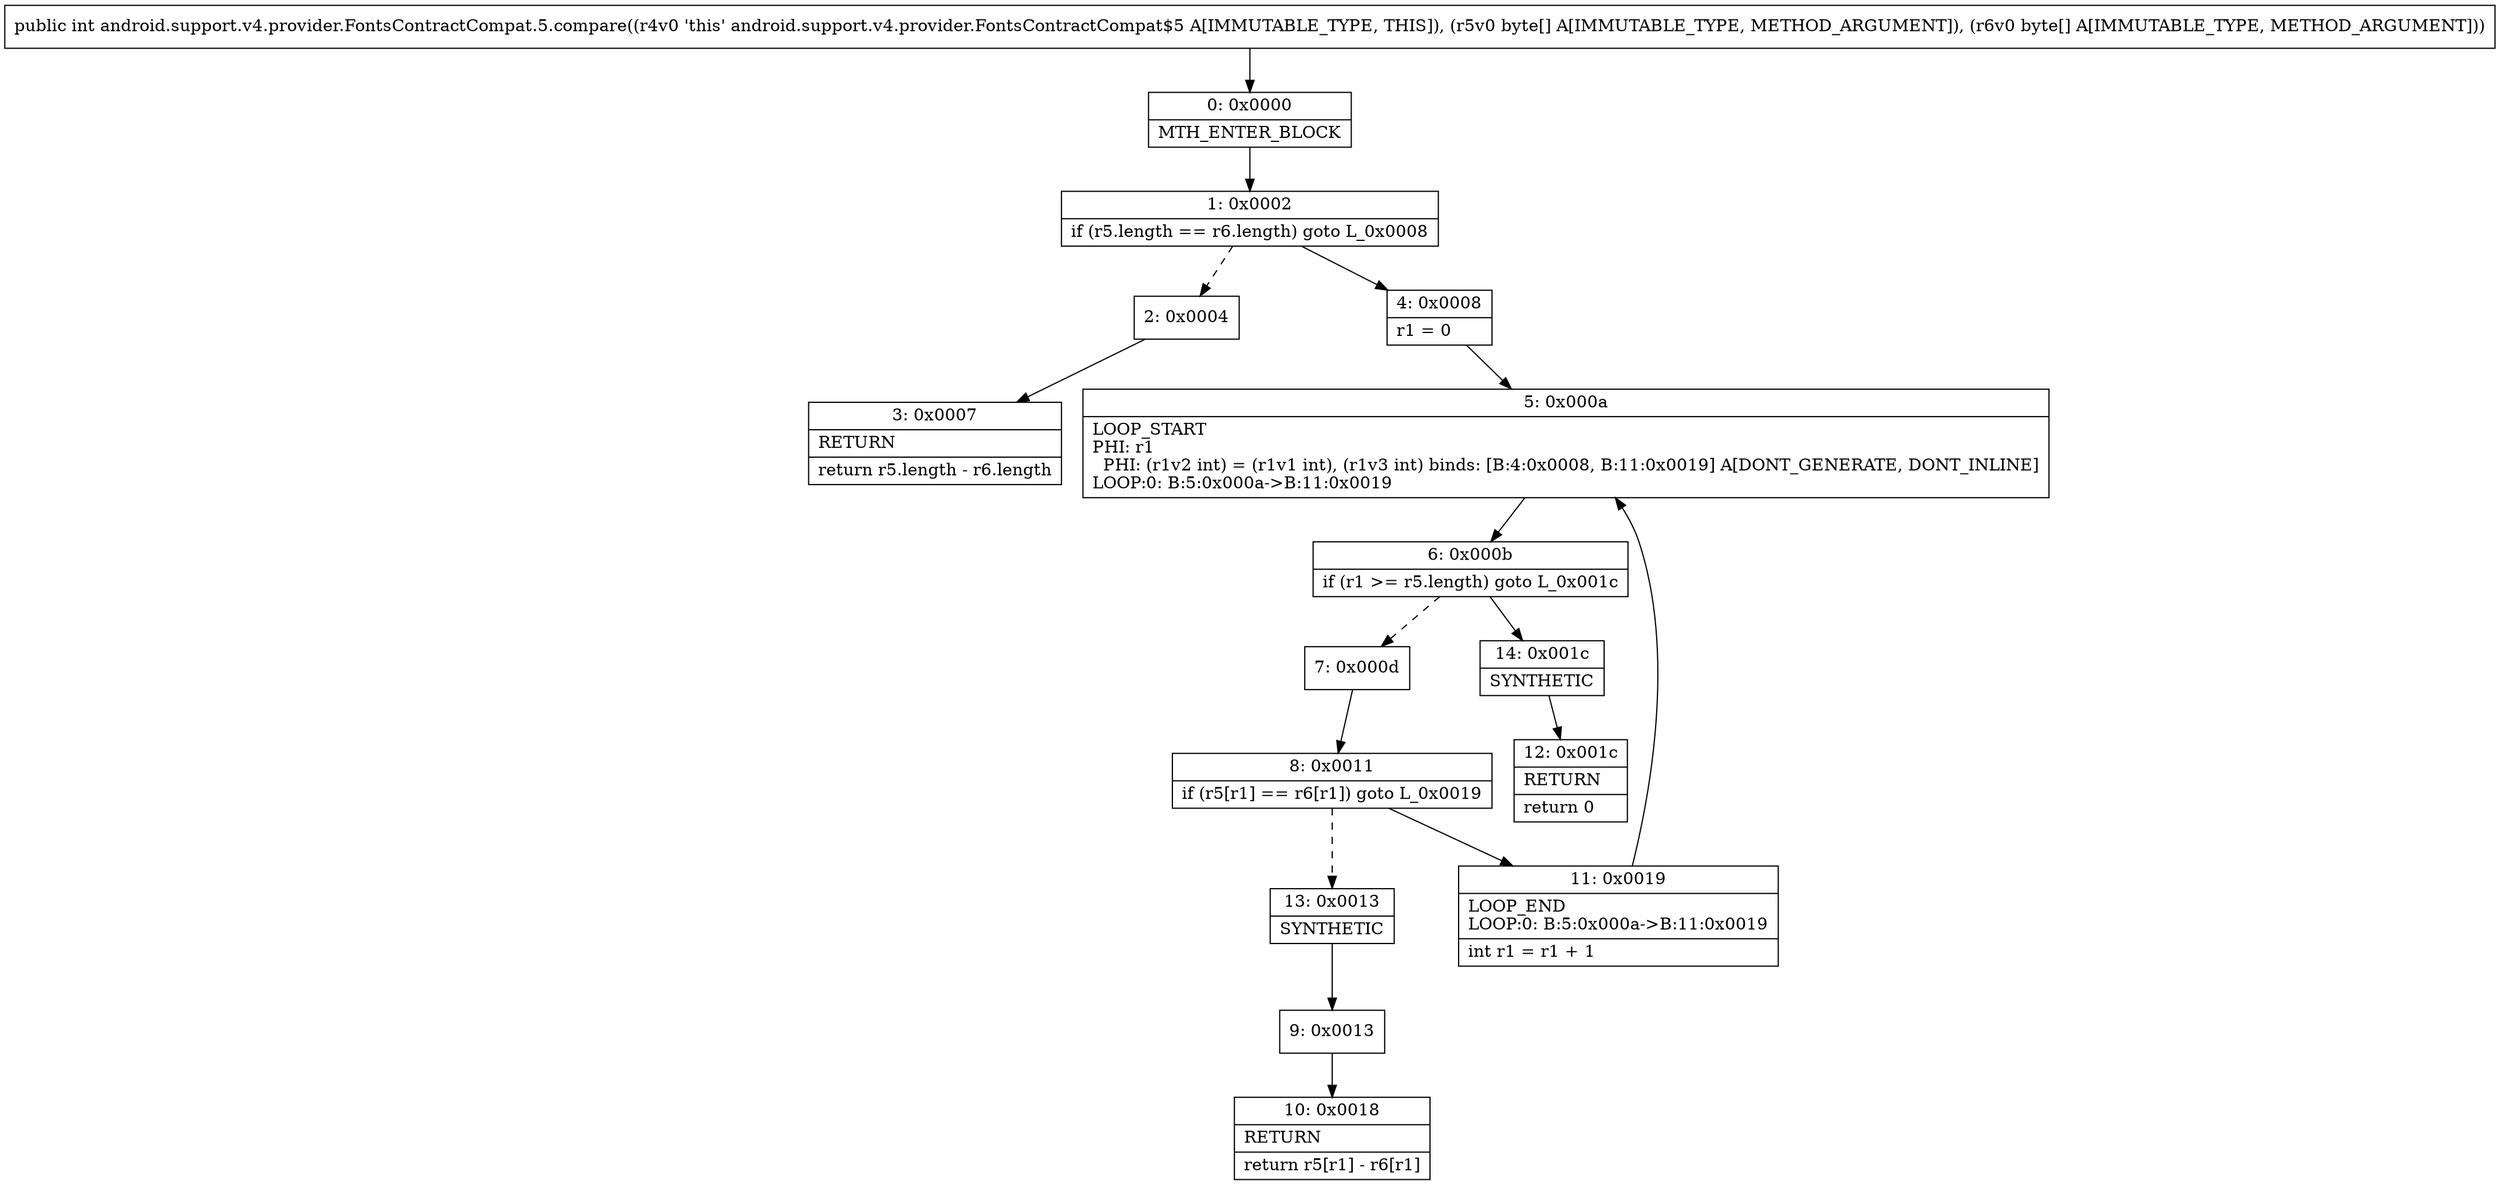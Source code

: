 digraph "CFG forandroid.support.v4.provider.FontsContractCompat.5.compare([B[B)I" {
Node_0 [shape=record,label="{0\:\ 0x0000|MTH_ENTER_BLOCK\l}"];
Node_1 [shape=record,label="{1\:\ 0x0002|if (r5.length == r6.length) goto L_0x0008\l}"];
Node_2 [shape=record,label="{2\:\ 0x0004}"];
Node_3 [shape=record,label="{3\:\ 0x0007|RETURN\l|return r5.length \- r6.length\l}"];
Node_4 [shape=record,label="{4\:\ 0x0008|r1 = 0\l}"];
Node_5 [shape=record,label="{5\:\ 0x000a|LOOP_START\lPHI: r1 \l  PHI: (r1v2 int) = (r1v1 int), (r1v3 int) binds: [B:4:0x0008, B:11:0x0019] A[DONT_GENERATE, DONT_INLINE]\lLOOP:0: B:5:0x000a\-\>B:11:0x0019\l}"];
Node_6 [shape=record,label="{6\:\ 0x000b|if (r1 \>= r5.length) goto L_0x001c\l}"];
Node_7 [shape=record,label="{7\:\ 0x000d}"];
Node_8 [shape=record,label="{8\:\ 0x0011|if (r5[r1] == r6[r1]) goto L_0x0019\l}"];
Node_9 [shape=record,label="{9\:\ 0x0013}"];
Node_10 [shape=record,label="{10\:\ 0x0018|RETURN\l|return r5[r1] \- r6[r1]\l}"];
Node_11 [shape=record,label="{11\:\ 0x0019|LOOP_END\lLOOP:0: B:5:0x000a\-\>B:11:0x0019\l|int r1 = r1 + 1\l}"];
Node_12 [shape=record,label="{12\:\ 0x001c|RETURN\l|return 0\l}"];
Node_13 [shape=record,label="{13\:\ 0x0013|SYNTHETIC\l}"];
Node_14 [shape=record,label="{14\:\ 0x001c|SYNTHETIC\l}"];
MethodNode[shape=record,label="{public int android.support.v4.provider.FontsContractCompat.5.compare((r4v0 'this' android.support.v4.provider.FontsContractCompat$5 A[IMMUTABLE_TYPE, THIS]), (r5v0 byte[] A[IMMUTABLE_TYPE, METHOD_ARGUMENT]), (r6v0 byte[] A[IMMUTABLE_TYPE, METHOD_ARGUMENT])) }"];
MethodNode -> Node_0;
Node_0 -> Node_1;
Node_1 -> Node_2[style=dashed];
Node_1 -> Node_4;
Node_2 -> Node_3;
Node_4 -> Node_5;
Node_5 -> Node_6;
Node_6 -> Node_7[style=dashed];
Node_6 -> Node_14;
Node_7 -> Node_8;
Node_8 -> Node_11;
Node_8 -> Node_13[style=dashed];
Node_9 -> Node_10;
Node_11 -> Node_5;
Node_13 -> Node_9;
Node_14 -> Node_12;
}


